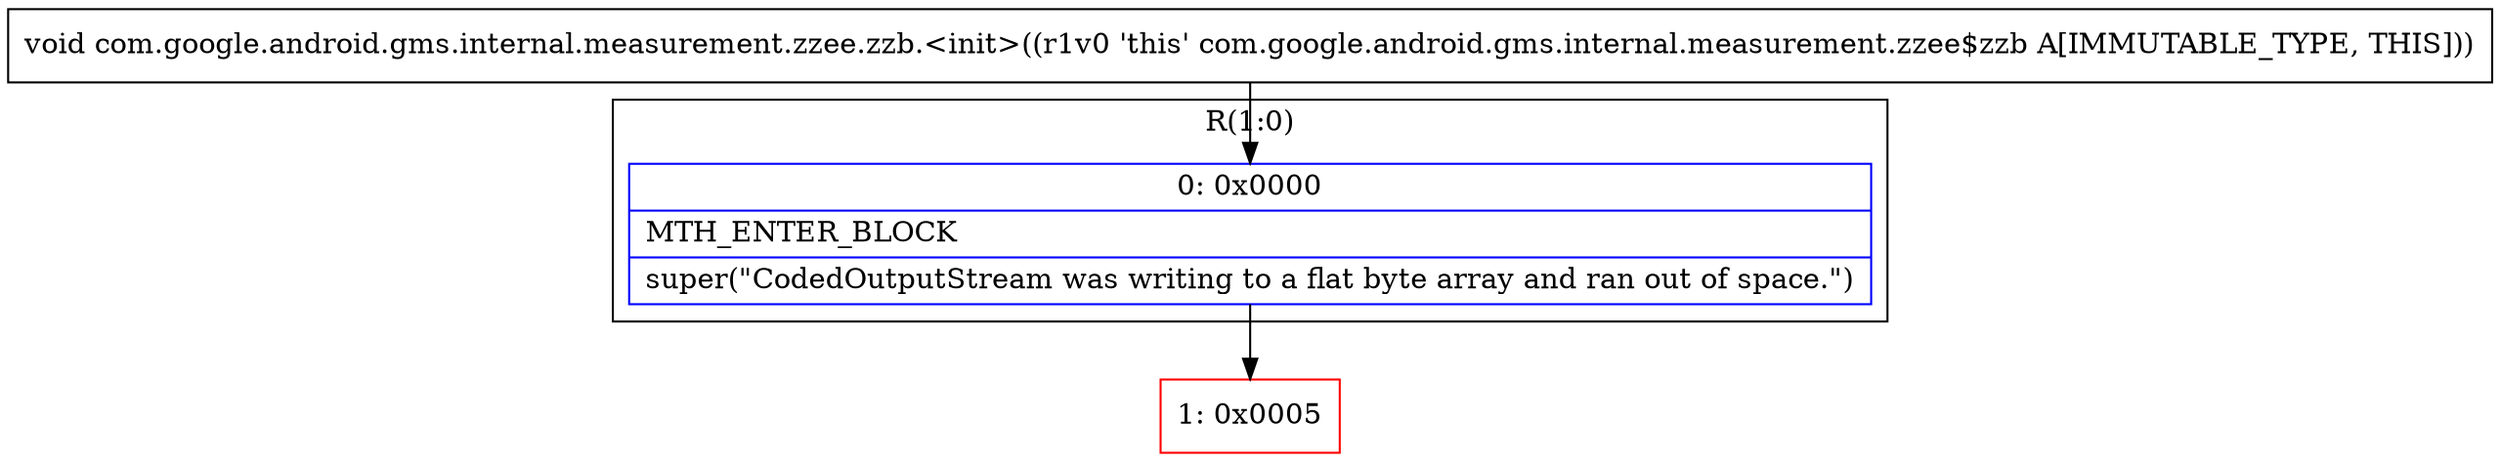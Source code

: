 digraph "CFG forcom.google.android.gms.internal.measurement.zzee.zzb.\<init\>()V" {
subgraph cluster_Region_636236177 {
label = "R(1:0)";
node [shape=record,color=blue];
Node_0 [shape=record,label="{0\:\ 0x0000|MTH_ENTER_BLOCK\l|super(\"CodedOutputStream was writing to a flat byte array and ran out of space.\")\l}"];
}
Node_1 [shape=record,color=red,label="{1\:\ 0x0005}"];
MethodNode[shape=record,label="{void com.google.android.gms.internal.measurement.zzee.zzb.\<init\>((r1v0 'this' com.google.android.gms.internal.measurement.zzee$zzb A[IMMUTABLE_TYPE, THIS])) }"];
MethodNode -> Node_0;
Node_0 -> Node_1;
}


